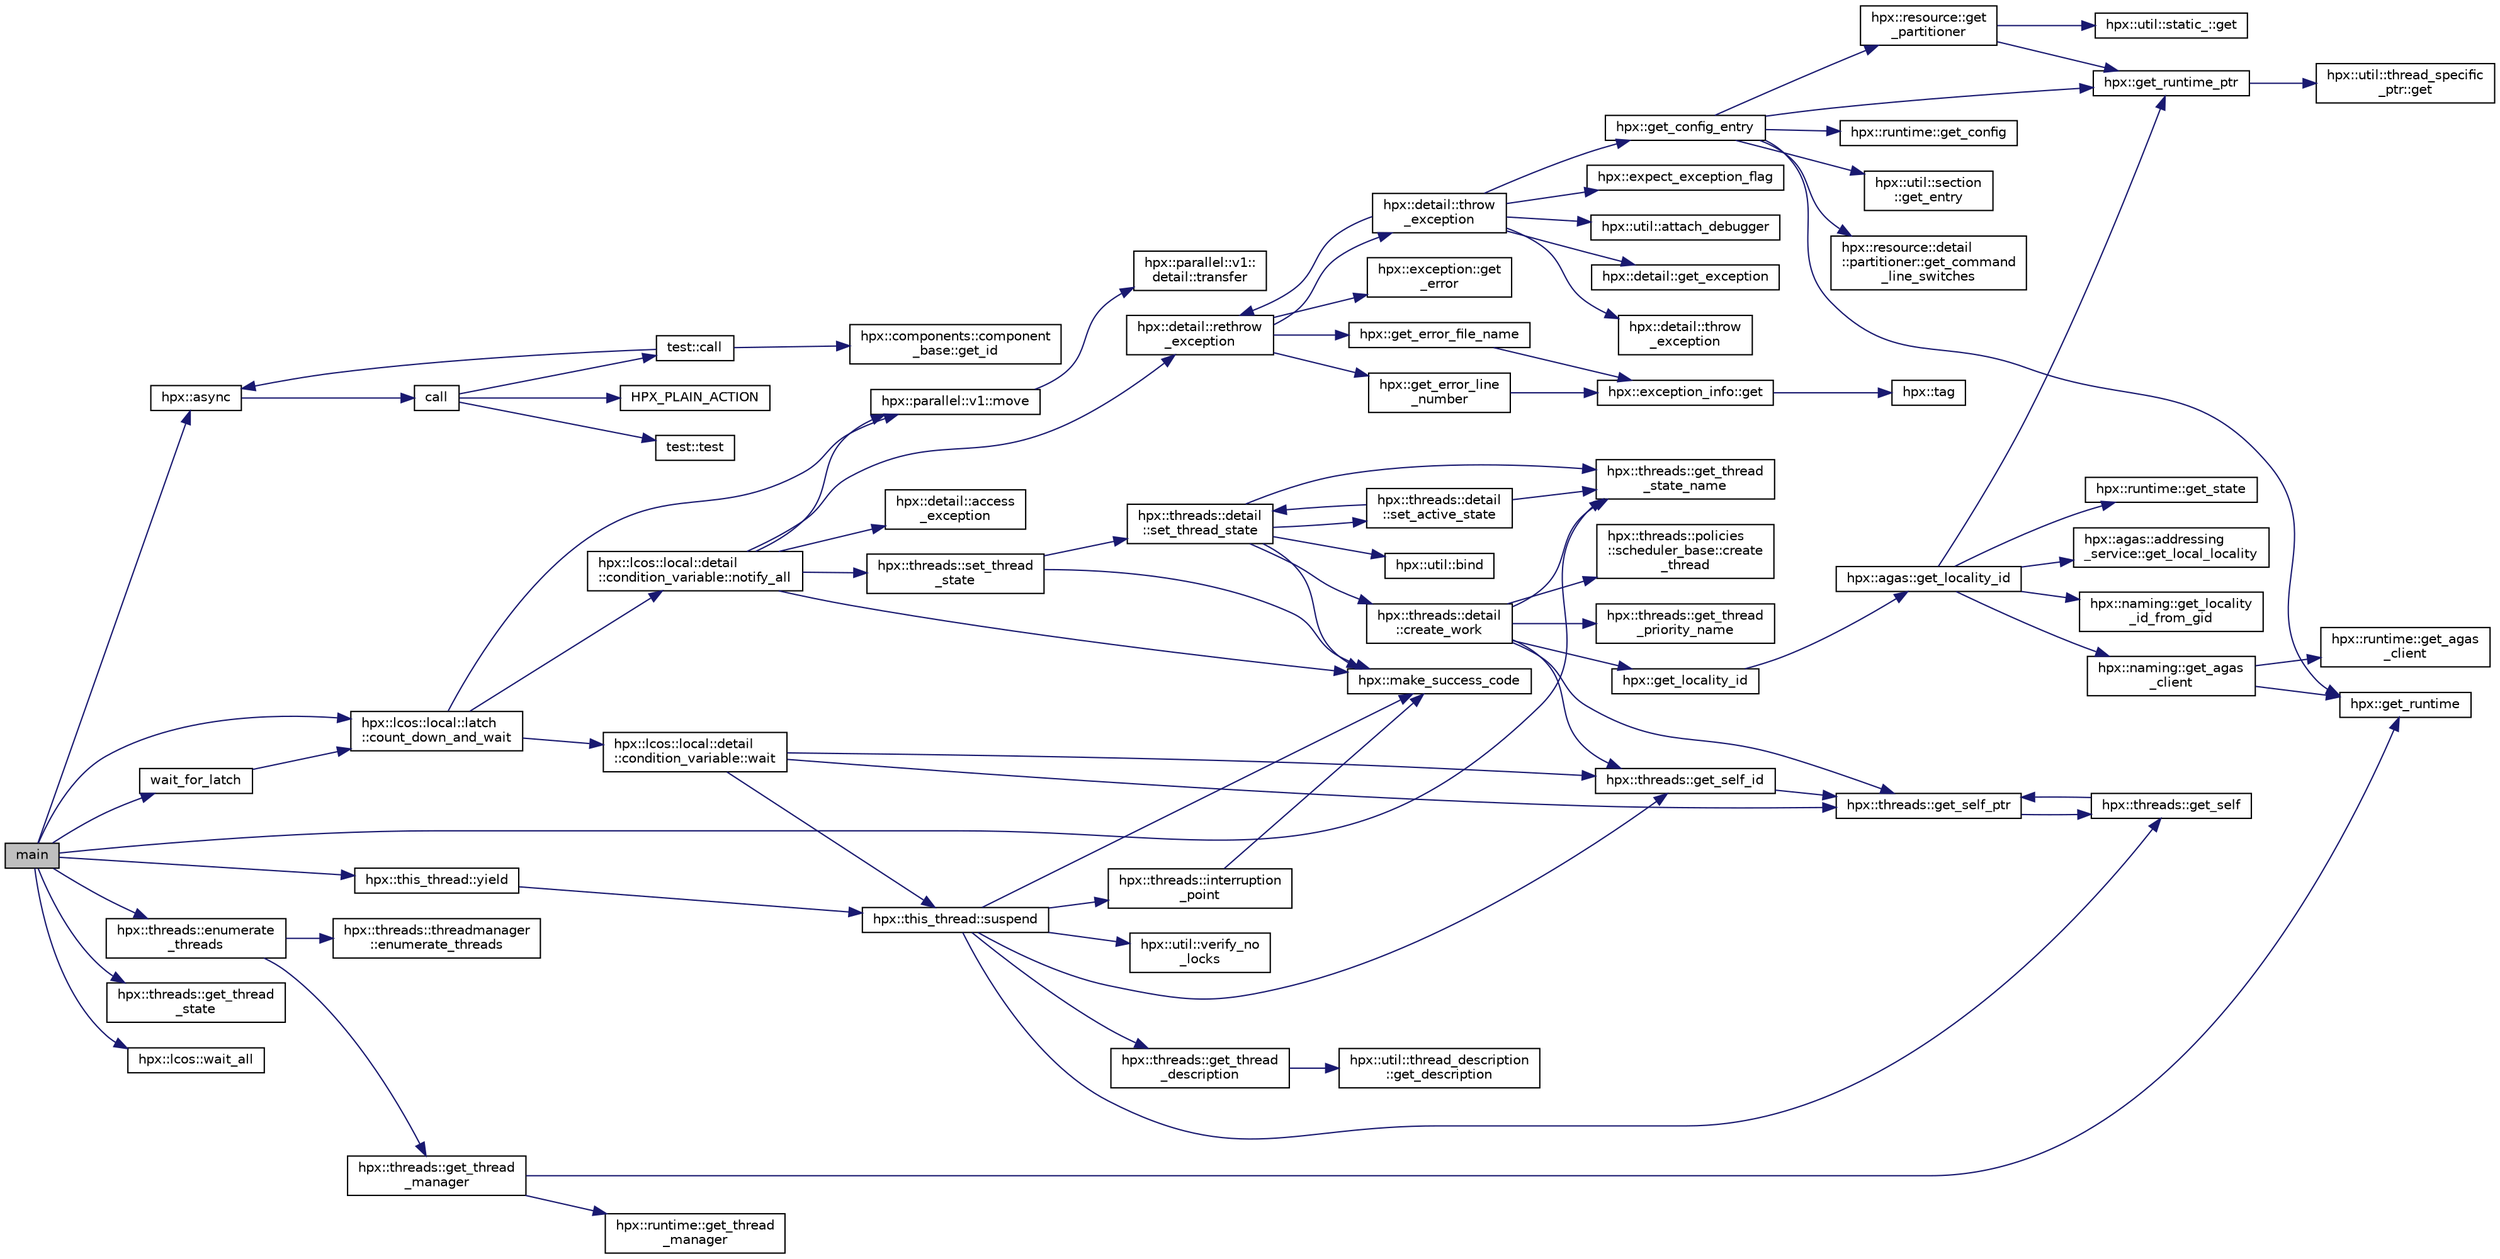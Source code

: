 digraph "main"
{
  edge [fontname="Helvetica",fontsize="10",labelfontname="Helvetica",labelfontsize="10"];
  node [fontname="Helvetica",fontsize="10",shape=record];
  rankdir="LR";
  Node0 [label="main",height=0.2,width=0.4,color="black", fillcolor="grey75", style="filled", fontcolor="black"];
  Node0 -> Node1 [color="midnightblue",fontsize="10",style="solid",fontname="Helvetica"];
  Node1 [label="hpx::async",height=0.2,width=0.4,color="black", fillcolor="white", style="filled",URL="$d8/d83/namespacehpx.html#acb7d8e37b73b823956ce144f9a57eaa4"];
  Node1 -> Node2 [color="midnightblue",fontsize="10",style="solid",fontname="Helvetica"];
  Node2 [label="call",height=0.2,width=0.4,color="black", fillcolor="white", style="filled",URL="$d2/d67/promise__1620_8cpp.html#a58357f0b82bc761e1d0b9091ed563a70"];
  Node2 -> Node3 [color="midnightblue",fontsize="10",style="solid",fontname="Helvetica"];
  Node3 [label="test::test",height=0.2,width=0.4,color="black", fillcolor="white", style="filled",URL="$d8/d89/structtest.html#ab42d5ece712d716b04cb3f686f297a26"];
  Node2 -> Node4 [color="midnightblue",fontsize="10",style="solid",fontname="Helvetica"];
  Node4 [label="HPX_PLAIN_ACTION",height=0.2,width=0.4,color="black", fillcolor="white", style="filled",URL="$d2/d67/promise__1620_8cpp.html#ab96aab827a4b1fcaf66cfe0ba83fef23"];
  Node2 -> Node5 [color="midnightblue",fontsize="10",style="solid",fontname="Helvetica"];
  Node5 [label="test::call",height=0.2,width=0.4,color="black", fillcolor="white", style="filled",URL="$d8/d89/structtest.html#aeb29e7ed6518b9426ccf1344c52620ae"];
  Node5 -> Node1 [color="midnightblue",fontsize="10",style="solid",fontname="Helvetica"];
  Node5 -> Node6 [color="midnightblue",fontsize="10",style="solid",fontname="Helvetica"];
  Node6 [label="hpx::components::component\l_base::get_id",height=0.2,width=0.4,color="black", fillcolor="white", style="filled",URL="$d2/de6/classhpx_1_1components_1_1component__base.html#a4c8fd93514039bdf01c48d66d82b19cd"];
  Node0 -> Node7 [color="midnightblue",fontsize="10",style="solid",fontname="Helvetica"];
  Node7 [label="wait_for_latch",height=0.2,width=0.4,color="black", fillcolor="white", style="filled",URL="$d3/dd4/enumerate__threads_8cpp.html#a1044b11869f3225fc64846d4674c34a0"];
  Node7 -> Node8 [color="midnightblue",fontsize="10",style="solid",fontname="Helvetica"];
  Node8 [label="hpx::lcos::local::latch\l::count_down_and_wait",height=0.2,width=0.4,color="black", fillcolor="white", style="filled",URL="$dd/de7/classhpx_1_1lcos_1_1local_1_1latch.html#adefe7460a4205b19b2d7db2390673685"];
  Node8 -> Node9 [color="midnightblue",fontsize="10",style="solid",fontname="Helvetica"];
  Node9 [label="hpx::lcos::local::detail\l::condition_variable::notify_all",height=0.2,width=0.4,color="black", fillcolor="white", style="filled",URL="$d2/d39/classhpx_1_1lcos_1_1local_1_1detail_1_1condition__variable.html#adb0b4abe6f75aa3fad397b6a556ff1ae"];
  Node9 -> Node10 [color="midnightblue",fontsize="10",style="solid",fontname="Helvetica"];
  Node10 [label="hpx::threads::set_thread\l_state",height=0.2,width=0.4,color="black", fillcolor="white", style="filled",URL="$d7/d28/namespacehpx_1_1threads.html#ac0690ad16ad778bcc79dcd727cc33025",tooltip="Set the thread state of the thread referenced by the thread_id id. "];
  Node10 -> Node11 [color="midnightblue",fontsize="10",style="solid",fontname="Helvetica"];
  Node11 [label="hpx::make_success_code",height=0.2,width=0.4,color="black", fillcolor="white", style="filled",URL="$d8/d83/namespacehpx.html#a0e8512a8f49e2a6c8185061181419d8f",tooltip="Returns error_code(hpx::success, \"success\", mode). "];
  Node10 -> Node12 [color="midnightblue",fontsize="10",style="solid",fontname="Helvetica"];
  Node12 [label="hpx::threads::detail\l::set_thread_state",height=0.2,width=0.4,color="black", fillcolor="white", style="filled",URL="$d2/dd1/namespacehpx_1_1threads_1_1detail.html#af85ddc854c4a149bf1738eb1b111b9ab"];
  Node12 -> Node13 [color="midnightblue",fontsize="10",style="solid",fontname="Helvetica"];
  Node13 [label="hpx::threads::get_thread\l_state_name",height=0.2,width=0.4,color="black", fillcolor="white", style="filled",URL="$d7/d28/namespacehpx_1_1threads.html#a26f91ea8d2195f165c033241c5cd11db"];
  Node12 -> Node11 [color="midnightblue",fontsize="10",style="solid",fontname="Helvetica"];
  Node12 -> Node14 [color="midnightblue",fontsize="10",style="solid",fontname="Helvetica"];
  Node14 [label="hpx::util::bind",height=0.2,width=0.4,color="black", fillcolor="white", style="filled",URL="$df/dad/namespacehpx_1_1util.html#ad844caedf82a0173d6909d910c3e48c6"];
  Node12 -> Node15 [color="midnightblue",fontsize="10",style="solid",fontname="Helvetica"];
  Node15 [label="hpx::threads::detail\l::set_active_state",height=0.2,width=0.4,color="black", fillcolor="white", style="filled",URL="$d2/dd1/namespacehpx_1_1threads_1_1detail.html#a45884a5bf04ad66a4f259231a3947e76"];
  Node15 -> Node13 [color="midnightblue",fontsize="10",style="solid",fontname="Helvetica"];
  Node15 -> Node12 [color="midnightblue",fontsize="10",style="solid",fontname="Helvetica"];
  Node12 -> Node16 [color="midnightblue",fontsize="10",style="solid",fontname="Helvetica"];
  Node16 [label="hpx::threads::detail\l::create_work",height=0.2,width=0.4,color="black", fillcolor="white", style="filled",URL="$d2/dd1/namespacehpx_1_1threads_1_1detail.html#ae22384a3c1b1a1940032fad068fb54b1"];
  Node16 -> Node13 [color="midnightblue",fontsize="10",style="solid",fontname="Helvetica"];
  Node16 -> Node17 [color="midnightblue",fontsize="10",style="solid",fontname="Helvetica"];
  Node17 [label="hpx::threads::get_thread\l_priority_name",height=0.2,width=0.4,color="black", fillcolor="white", style="filled",URL="$d7/d28/namespacehpx_1_1threads.html#a9c6b2fec0c1cf5b06ff83ce756ca6d42"];
  Node16 -> Node18 [color="midnightblue",fontsize="10",style="solid",fontname="Helvetica"];
  Node18 [label="hpx::threads::get_self_ptr",height=0.2,width=0.4,color="black", fillcolor="white", style="filled",URL="$d7/d28/namespacehpx_1_1threads.html#a22877ae347ad884cde3a51397dad6c53"];
  Node18 -> Node19 [color="midnightblue",fontsize="10",style="solid",fontname="Helvetica"];
  Node19 [label="hpx::threads::get_self",height=0.2,width=0.4,color="black", fillcolor="white", style="filled",URL="$d7/d28/namespacehpx_1_1threads.html#a07daf4d6d29233f20d66d41ab7b5b8e8"];
  Node19 -> Node18 [color="midnightblue",fontsize="10",style="solid",fontname="Helvetica"];
  Node16 -> Node20 [color="midnightblue",fontsize="10",style="solid",fontname="Helvetica"];
  Node20 [label="hpx::threads::get_self_id",height=0.2,width=0.4,color="black", fillcolor="white", style="filled",URL="$d7/d28/namespacehpx_1_1threads.html#afafe0f900b9fac3d4ed3c747625c1cfe"];
  Node20 -> Node18 [color="midnightblue",fontsize="10",style="solid",fontname="Helvetica"];
  Node16 -> Node21 [color="midnightblue",fontsize="10",style="solid",fontname="Helvetica"];
  Node21 [label="hpx::get_locality_id",height=0.2,width=0.4,color="black", fillcolor="white", style="filled",URL="$d8/d83/namespacehpx.html#a158d7c54a657bb364c1704033010697b",tooltip="Return the number of the locality this function is being called from. "];
  Node21 -> Node22 [color="midnightblue",fontsize="10",style="solid",fontname="Helvetica"];
  Node22 [label="hpx::agas::get_locality_id",height=0.2,width=0.4,color="black", fillcolor="white", style="filled",URL="$dc/d54/namespacehpx_1_1agas.html#a491cc2ddecdf0f1a9129900caa6a4d3e"];
  Node22 -> Node23 [color="midnightblue",fontsize="10",style="solid",fontname="Helvetica"];
  Node23 [label="hpx::get_runtime_ptr",height=0.2,width=0.4,color="black", fillcolor="white", style="filled",URL="$d8/d83/namespacehpx.html#af29daf2bb3e01b4d6495a1742b6cce64"];
  Node23 -> Node24 [color="midnightblue",fontsize="10",style="solid",fontname="Helvetica"];
  Node24 [label="hpx::util::thread_specific\l_ptr::get",height=0.2,width=0.4,color="black", fillcolor="white", style="filled",URL="$d4/d4c/structhpx_1_1util_1_1thread__specific__ptr.html#a3b27d8520710478aa41d1f74206bdba9"];
  Node22 -> Node25 [color="midnightblue",fontsize="10",style="solid",fontname="Helvetica"];
  Node25 [label="hpx::runtime::get_state",height=0.2,width=0.4,color="black", fillcolor="white", style="filled",URL="$d0/d7b/classhpx_1_1runtime.html#ab405f80e060dac95d624520f38b0524c"];
  Node22 -> Node26 [color="midnightblue",fontsize="10",style="solid",fontname="Helvetica"];
  Node26 [label="hpx::naming::get_agas\l_client",height=0.2,width=0.4,color="black", fillcolor="white", style="filled",URL="$d4/dc9/namespacehpx_1_1naming.html#a0408fffd5d34b620712a801b0ae3b032"];
  Node26 -> Node27 [color="midnightblue",fontsize="10",style="solid",fontname="Helvetica"];
  Node27 [label="hpx::get_runtime",height=0.2,width=0.4,color="black", fillcolor="white", style="filled",URL="$d8/d83/namespacehpx.html#aef902cc6c7dd3b9fbadf34d1e850a070"];
  Node26 -> Node28 [color="midnightblue",fontsize="10",style="solid",fontname="Helvetica"];
  Node28 [label="hpx::runtime::get_agas\l_client",height=0.2,width=0.4,color="black", fillcolor="white", style="filled",URL="$d0/d7b/classhpx_1_1runtime.html#aeb5dddd30d6b9861669af8ad44d1a96a"];
  Node22 -> Node29 [color="midnightblue",fontsize="10",style="solid",fontname="Helvetica"];
  Node29 [label="hpx::agas::addressing\l_service::get_local_locality",height=0.2,width=0.4,color="black", fillcolor="white", style="filled",URL="$db/d58/structhpx_1_1agas_1_1addressing__service.html#ab52c19a37c2a7a006c6c15f90ad0539c"];
  Node22 -> Node30 [color="midnightblue",fontsize="10",style="solid",fontname="Helvetica"];
  Node30 [label="hpx::naming::get_locality\l_id_from_gid",height=0.2,width=0.4,color="black", fillcolor="white", style="filled",URL="$d4/dc9/namespacehpx_1_1naming.html#a7fd43037784560bd04fda9b49e33529f"];
  Node16 -> Node31 [color="midnightblue",fontsize="10",style="solid",fontname="Helvetica"];
  Node31 [label="hpx::threads::policies\l::scheduler_base::create\l_thread",height=0.2,width=0.4,color="black", fillcolor="white", style="filled",URL="$dd/d7e/structhpx_1_1threads_1_1policies_1_1scheduler__base.html#ad3b05cd7f363cc8e8410ce368c3794e0"];
  Node9 -> Node32 [color="midnightblue",fontsize="10",style="solid",fontname="Helvetica"];
  Node32 [label="hpx::parallel::v1::move",height=0.2,width=0.4,color="black", fillcolor="white", style="filled",URL="$db/db9/namespacehpx_1_1parallel_1_1v1.html#aa7c4ede081ce786c9d1eb1adff495cfc"];
  Node32 -> Node33 [color="midnightblue",fontsize="10",style="solid",fontname="Helvetica"];
  Node33 [label="hpx::parallel::v1::\ldetail::transfer",height=0.2,width=0.4,color="black", fillcolor="white", style="filled",URL="$d2/ddd/namespacehpx_1_1parallel_1_1v1_1_1detail.html#ab1b56a05e1885ca7cc7ffa1804dd2f3c"];
  Node9 -> Node34 [color="midnightblue",fontsize="10",style="solid",fontname="Helvetica"];
  Node34 [label="hpx::detail::rethrow\l_exception",height=0.2,width=0.4,color="black", fillcolor="white", style="filled",URL="$d5/dbe/namespacehpx_1_1detail.html#aee8c9834a58f5c303ab3458b3b47d557"];
  Node34 -> Node35 [color="midnightblue",fontsize="10",style="solid",fontname="Helvetica"];
  Node35 [label="hpx::detail::throw\l_exception",height=0.2,width=0.4,color="black", fillcolor="white", style="filled",URL="$d5/dbe/namespacehpx_1_1detail.html#a6366f24c7da7fddd56679cb4f108689d"];
  Node35 -> Node36 [color="midnightblue",fontsize="10",style="solid",fontname="Helvetica"];
  Node36 [label="hpx::expect_exception_flag",height=0.2,width=0.4,color="black", fillcolor="white", style="filled",URL="$d8/d83/namespacehpx.html#ab67c753a0a830fd90332e88a18377f90"];
  Node35 -> Node37 [color="midnightblue",fontsize="10",style="solid",fontname="Helvetica"];
  Node37 [label="hpx::get_config_entry",height=0.2,width=0.4,color="black", fillcolor="white", style="filled",URL="$d8/d83/namespacehpx.html#a097240e6744bc8905f708932da401835",tooltip="Retrieve the string value of a configuration entry given by key. "];
  Node37 -> Node23 [color="midnightblue",fontsize="10",style="solid",fontname="Helvetica"];
  Node37 -> Node27 [color="midnightblue",fontsize="10",style="solid",fontname="Helvetica"];
  Node37 -> Node38 [color="midnightblue",fontsize="10",style="solid",fontname="Helvetica"];
  Node38 [label="hpx::runtime::get_config",height=0.2,width=0.4,color="black", fillcolor="white", style="filled",URL="$d0/d7b/classhpx_1_1runtime.html#a0bfe0241e54b1fe1dd4ec181d944de43",tooltip="access configuration information "];
  Node37 -> Node39 [color="midnightblue",fontsize="10",style="solid",fontname="Helvetica"];
  Node39 [label="hpx::util::section\l::get_entry",height=0.2,width=0.4,color="black", fillcolor="white", style="filled",URL="$dd/de4/classhpx_1_1util_1_1section.html#a02ac2ca2a4490347405dec03df46af88"];
  Node37 -> Node40 [color="midnightblue",fontsize="10",style="solid",fontname="Helvetica"];
  Node40 [label="hpx::resource::get\l_partitioner",height=0.2,width=0.4,color="black", fillcolor="white", style="filled",URL="$dd/da5/namespacehpx_1_1resource.html#af91354c369d9a22a00581d6b6da7d0ee"];
  Node40 -> Node41 [color="midnightblue",fontsize="10",style="solid",fontname="Helvetica"];
  Node41 [label="hpx::util::static_::get",height=0.2,width=0.4,color="black", fillcolor="white", style="filled",URL="$d3/dbb/structhpx_1_1util_1_1static__.html#a2967c633948a3bf17a3b5405ef5a8318"];
  Node40 -> Node23 [color="midnightblue",fontsize="10",style="solid",fontname="Helvetica"];
  Node37 -> Node42 [color="midnightblue",fontsize="10",style="solid",fontname="Helvetica"];
  Node42 [label="hpx::resource::detail\l::partitioner::get_command\l_line_switches",height=0.2,width=0.4,color="black", fillcolor="white", style="filled",URL="$d0/dab/classhpx_1_1resource_1_1detail_1_1partitioner.html#a16fe01dd59b2c89bd556788b5713522e"];
  Node35 -> Node43 [color="midnightblue",fontsize="10",style="solid",fontname="Helvetica"];
  Node43 [label="hpx::util::attach_debugger",height=0.2,width=0.4,color="black", fillcolor="white", style="filled",URL="$df/dad/namespacehpx_1_1util.html#a4d53a5f5c04d022a87d71b19af5d14f3"];
  Node35 -> Node34 [color="midnightblue",fontsize="10",style="solid",fontname="Helvetica"];
  Node35 -> Node44 [color="midnightblue",fontsize="10",style="solid",fontname="Helvetica"];
  Node44 [label="hpx::detail::get_exception",height=0.2,width=0.4,color="black", fillcolor="white", style="filled",URL="$d5/dbe/namespacehpx_1_1detail.html#aeddff6225bf1465af33dd657d550796b"];
  Node35 -> Node45 [color="midnightblue",fontsize="10",style="solid",fontname="Helvetica"];
  Node45 [label="hpx::detail::throw\l_exception",height=0.2,width=0.4,color="black", fillcolor="white", style="filled",URL="$d5/dbe/namespacehpx_1_1detail.html#a2ae7ed92c53dbd2adaa2ae33d3433370"];
  Node34 -> Node46 [color="midnightblue",fontsize="10",style="solid",fontname="Helvetica"];
  Node46 [label="hpx::exception::get\l_error",height=0.2,width=0.4,color="black", fillcolor="white", style="filled",URL="$de/d25/classhpx_1_1exception.html#a427fc21f422d4a796cf7e8f7b74c1fe1"];
  Node34 -> Node47 [color="midnightblue",fontsize="10",style="solid",fontname="Helvetica"];
  Node47 [label="hpx::get_error_file_name",height=0.2,width=0.4,color="black", fillcolor="white", style="filled",URL="$d8/d83/namespacehpx.html#a0af92c8ff70bbc40c078ef06a2ff4647",tooltip="Return the (source code) file name of the function from which the exception was thrown. "];
  Node47 -> Node48 [color="midnightblue",fontsize="10",style="solid",fontname="Helvetica"];
  Node48 [label="hpx::exception_info::get",height=0.2,width=0.4,color="black", fillcolor="white", style="filled",URL="$d9/dd9/classhpx_1_1exception__info.html#a5185a3dd356feafdff056cc4004d15b4"];
  Node48 -> Node49 [color="midnightblue",fontsize="10",style="solid",fontname="Helvetica"];
  Node49 [label="hpx::tag",height=0.2,width=0.4,color="black", fillcolor="white", style="filled",URL="$d8/d83/namespacehpx.html#ab8a2c6d15512607b77dc35c2cbffbd24"];
  Node34 -> Node50 [color="midnightblue",fontsize="10",style="solid",fontname="Helvetica"];
  Node50 [label="hpx::get_error_line\l_number",height=0.2,width=0.4,color="black", fillcolor="white", style="filled",URL="$d8/d83/namespacehpx.html#ae0112fceccd5a51798ed81d88906468e",tooltip="Return the line number in the (source code) file of the function from which the exception was thrown..."];
  Node50 -> Node48 [color="midnightblue",fontsize="10",style="solid",fontname="Helvetica"];
  Node9 -> Node51 [color="midnightblue",fontsize="10",style="solid",fontname="Helvetica"];
  Node51 [label="hpx::detail::access\l_exception",height=0.2,width=0.4,color="black", fillcolor="white", style="filled",URL="$d5/dbe/namespacehpx_1_1detail.html#ad5b3b2c9c75cdd2d75f4473c03230643"];
  Node9 -> Node11 [color="midnightblue",fontsize="10",style="solid",fontname="Helvetica"];
  Node8 -> Node32 [color="midnightblue",fontsize="10",style="solid",fontname="Helvetica"];
  Node8 -> Node52 [color="midnightblue",fontsize="10",style="solid",fontname="Helvetica"];
  Node52 [label="hpx::lcos::local::detail\l::condition_variable::wait",height=0.2,width=0.4,color="black", fillcolor="white", style="filled",URL="$d2/d39/classhpx_1_1lcos_1_1local_1_1detail_1_1condition__variable.html#a50fcaaece7968ab37d3f2e8771afabf9"];
  Node52 -> Node18 [color="midnightblue",fontsize="10",style="solid",fontname="Helvetica"];
  Node52 -> Node20 [color="midnightblue",fontsize="10",style="solid",fontname="Helvetica"];
  Node52 -> Node53 [color="midnightblue",fontsize="10",style="solid",fontname="Helvetica"];
  Node53 [label="hpx::this_thread::suspend",height=0.2,width=0.4,color="black", fillcolor="white", style="filled",URL="$d9/d52/namespacehpx_1_1this__thread.html#aca220026fb3014c0881d129fe31c0073"];
  Node53 -> Node19 [color="midnightblue",fontsize="10",style="solid",fontname="Helvetica"];
  Node53 -> Node20 [color="midnightblue",fontsize="10",style="solid",fontname="Helvetica"];
  Node53 -> Node54 [color="midnightblue",fontsize="10",style="solid",fontname="Helvetica"];
  Node54 [label="hpx::threads::interruption\l_point",height=0.2,width=0.4,color="black", fillcolor="white", style="filled",URL="$d7/d28/namespacehpx_1_1threads.html#ada6ec56a12b050707311d8c628089059"];
  Node54 -> Node11 [color="midnightblue",fontsize="10",style="solid",fontname="Helvetica"];
  Node53 -> Node55 [color="midnightblue",fontsize="10",style="solid",fontname="Helvetica"];
  Node55 [label="hpx::util::verify_no\l_locks",height=0.2,width=0.4,color="black", fillcolor="white", style="filled",URL="$df/dad/namespacehpx_1_1util.html#ae0e1837ee6f09b79b26c2e788d2e9fc9"];
  Node53 -> Node56 [color="midnightblue",fontsize="10",style="solid",fontname="Helvetica"];
  Node56 [label="hpx::threads::get_thread\l_description",height=0.2,width=0.4,color="black", fillcolor="white", style="filled",URL="$d7/d28/namespacehpx_1_1threads.html#a42fc18a7a680f4e8bc633a4b4c956701"];
  Node56 -> Node57 [color="midnightblue",fontsize="10",style="solid",fontname="Helvetica"];
  Node57 [label="hpx::util::thread_description\l::get_description",height=0.2,width=0.4,color="black", fillcolor="white", style="filled",URL="$df/d9e/structhpx_1_1util_1_1thread__description.html#a8c834e14eca6eb228188022577f9f952"];
  Node53 -> Node11 [color="midnightblue",fontsize="10",style="solid",fontname="Helvetica"];
  Node0 -> Node58 [color="midnightblue",fontsize="10",style="solid",fontname="Helvetica"];
  Node58 [label="hpx::this_thread::yield",height=0.2,width=0.4,color="black", fillcolor="white", style="filled",URL="$d9/d52/namespacehpx_1_1this__thread.html#a9741ecd1a565aada509f4ece34a51098"];
  Node58 -> Node53 [color="midnightblue",fontsize="10",style="solid",fontname="Helvetica"];
  Node0 -> Node59 [color="midnightblue",fontsize="10",style="solid",fontname="Helvetica"];
  Node59 [label="hpx::threads::enumerate\l_threads",height=0.2,width=0.4,color="black", fillcolor="white", style="filled",URL="$d7/d28/namespacehpx_1_1threads.html#a5dd2cea272f81a19d4f61470851a29cf"];
  Node59 -> Node60 [color="midnightblue",fontsize="10",style="solid",fontname="Helvetica"];
  Node60 [label="hpx::threads::get_thread\l_manager",height=0.2,width=0.4,color="black", fillcolor="white", style="filled",URL="$d7/d28/namespacehpx_1_1threads.html#a076973c3a53beadde7d967e22c4f6cce"];
  Node60 -> Node27 [color="midnightblue",fontsize="10",style="solid",fontname="Helvetica"];
  Node60 -> Node61 [color="midnightblue",fontsize="10",style="solid",fontname="Helvetica"];
  Node61 [label="hpx::runtime::get_thread\l_manager",height=0.2,width=0.4,color="black", fillcolor="white", style="filled",URL="$d0/d7b/classhpx_1_1runtime.html#a865b12d57fcd44a8d3dda3e35414f563"];
  Node59 -> Node62 [color="midnightblue",fontsize="10",style="solid",fontname="Helvetica"];
  Node62 [label="hpx::threads::threadmanager\l::enumerate_threads",height=0.2,width=0.4,color="black", fillcolor="white", style="filled",URL="$d5/daa/classhpx_1_1threads_1_1threadmanager.html#a8cdd7f11e2411b7943e10fb628aab40a"];
  Node0 -> Node13 [color="midnightblue",fontsize="10",style="solid",fontname="Helvetica"];
  Node0 -> Node63 [color="midnightblue",fontsize="10",style="solid",fontname="Helvetica"];
  Node63 [label="hpx::threads::get_thread\l_state",height=0.2,width=0.4,color="black", fillcolor="white", style="filled",URL="$d7/d28/namespacehpx_1_1threads.html#ae9d77763cbd8ba11b92d7c4bc81fc218"];
  Node0 -> Node8 [color="midnightblue",fontsize="10",style="solid",fontname="Helvetica"];
  Node0 -> Node64 [color="midnightblue",fontsize="10",style="solid",fontname="Helvetica"];
  Node64 [label="hpx::lcos::wait_all",height=0.2,width=0.4,color="black", fillcolor="white", style="filled",URL="$d2/dc9/namespacehpx_1_1lcos.html#aa22f424df487aac588e30b71f15dd2fe"];
}
